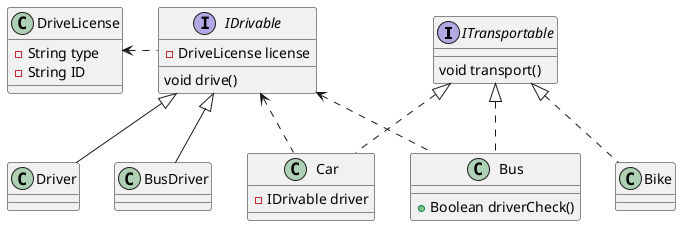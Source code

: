 @startuml

interface ITransportable{
    void transport()
}

interface IDrivable{
    - DriveLicense license
    void drive()
}

class Car{
    - IDrivable driver
}

class DriveLicense{
    - String type
    - String ID
}

class Bus{
    + Boolean driverCheck()
}

class Bike
class Driver
class BusDriver

ITransportable <|.. Car
ITransportable <|.. Bike
ITransportable <|.. Bus
IDrivable <.down. Car
IDrivable <.down. Bus
DriveLicense <.right. IDrivable
IDrivable <|-- Driver
IDrivable <|-- BusDriver

@enduml
